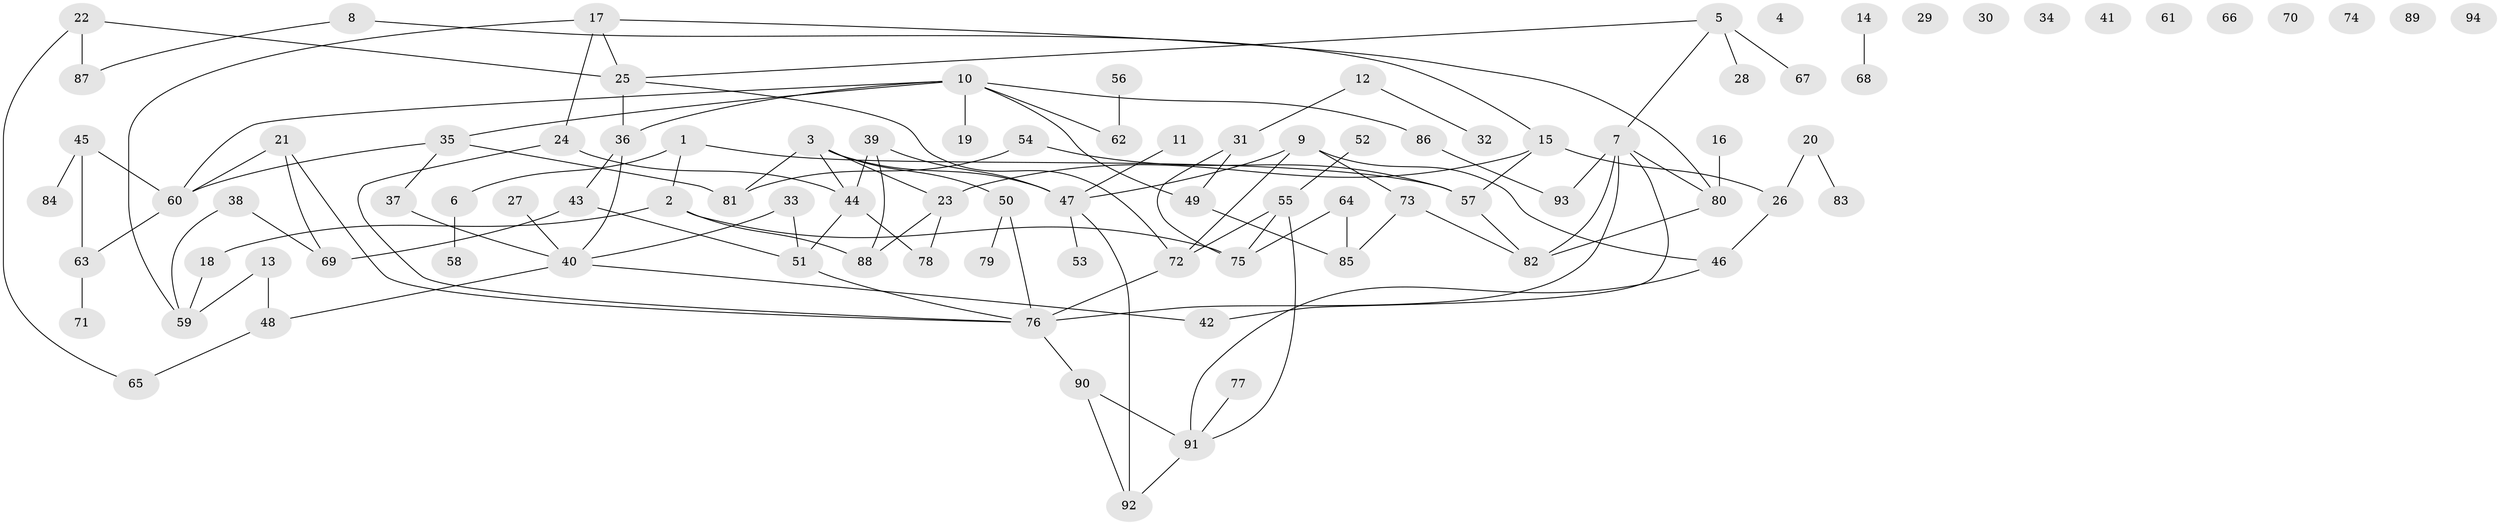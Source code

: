 // coarse degree distribution, {0: 0.2553191489361702, 5: 0.06382978723404255, 1: 0.2978723404255319, 2: 0.1702127659574468, 3: 0.06382978723404255, 10: 0.02127659574468085, 9: 0.0425531914893617, 8: 0.0425531914893617, 6: 0.02127659574468085, 4: 0.02127659574468085}
// Generated by graph-tools (version 1.1) at 2025/02/03/05/25 17:02:34]
// undirected, 94 vertices, 119 edges
graph export_dot {
graph [start="1"]
  node [color=gray90,style=filled];
  1;
  2;
  3;
  4;
  5;
  6;
  7;
  8;
  9;
  10;
  11;
  12;
  13;
  14;
  15;
  16;
  17;
  18;
  19;
  20;
  21;
  22;
  23;
  24;
  25;
  26;
  27;
  28;
  29;
  30;
  31;
  32;
  33;
  34;
  35;
  36;
  37;
  38;
  39;
  40;
  41;
  42;
  43;
  44;
  45;
  46;
  47;
  48;
  49;
  50;
  51;
  52;
  53;
  54;
  55;
  56;
  57;
  58;
  59;
  60;
  61;
  62;
  63;
  64;
  65;
  66;
  67;
  68;
  69;
  70;
  71;
  72;
  73;
  74;
  75;
  76;
  77;
  78;
  79;
  80;
  81;
  82;
  83;
  84;
  85;
  86;
  87;
  88;
  89;
  90;
  91;
  92;
  93;
  94;
  1 -- 2;
  1 -- 6;
  1 -- 57;
  2 -- 18;
  2 -- 75;
  2 -- 88;
  3 -- 23;
  3 -- 44;
  3 -- 47;
  3 -- 50;
  3 -- 81;
  5 -- 7;
  5 -- 25;
  5 -- 28;
  5 -- 67;
  6 -- 58;
  7 -- 42;
  7 -- 76;
  7 -- 80;
  7 -- 82;
  7 -- 93;
  8 -- 15;
  8 -- 87;
  9 -- 46;
  9 -- 47;
  9 -- 72;
  9 -- 73;
  10 -- 19;
  10 -- 35;
  10 -- 36;
  10 -- 49;
  10 -- 60;
  10 -- 62;
  10 -- 86;
  11 -- 47;
  12 -- 31;
  12 -- 32;
  13 -- 48;
  13 -- 59;
  14 -- 68;
  15 -- 23;
  15 -- 26;
  15 -- 57;
  16 -- 80;
  17 -- 24;
  17 -- 25;
  17 -- 59;
  17 -- 80;
  18 -- 59;
  20 -- 26;
  20 -- 83;
  21 -- 60;
  21 -- 69;
  21 -- 76;
  22 -- 25;
  22 -- 65;
  22 -- 87;
  23 -- 78;
  23 -- 88;
  24 -- 44;
  24 -- 76;
  25 -- 36;
  25 -- 72;
  26 -- 46;
  27 -- 40;
  31 -- 49;
  31 -- 75;
  33 -- 40;
  33 -- 51;
  35 -- 37;
  35 -- 60;
  35 -- 81;
  36 -- 40;
  36 -- 43;
  37 -- 40;
  38 -- 59;
  38 -- 69;
  39 -- 44;
  39 -- 47;
  39 -- 88;
  40 -- 42;
  40 -- 48;
  43 -- 51;
  43 -- 69;
  44 -- 51;
  44 -- 78;
  45 -- 60;
  45 -- 63;
  45 -- 84;
  46 -- 91;
  47 -- 53;
  47 -- 92;
  48 -- 65;
  49 -- 85;
  50 -- 76;
  50 -- 79;
  51 -- 76;
  52 -- 55;
  54 -- 57;
  54 -- 81;
  55 -- 72;
  55 -- 75;
  55 -- 91;
  56 -- 62;
  57 -- 82;
  60 -- 63;
  63 -- 71;
  64 -- 75;
  64 -- 85;
  72 -- 76;
  73 -- 82;
  73 -- 85;
  76 -- 90;
  77 -- 91;
  80 -- 82;
  86 -- 93;
  90 -- 91;
  90 -- 92;
  91 -- 92;
}
